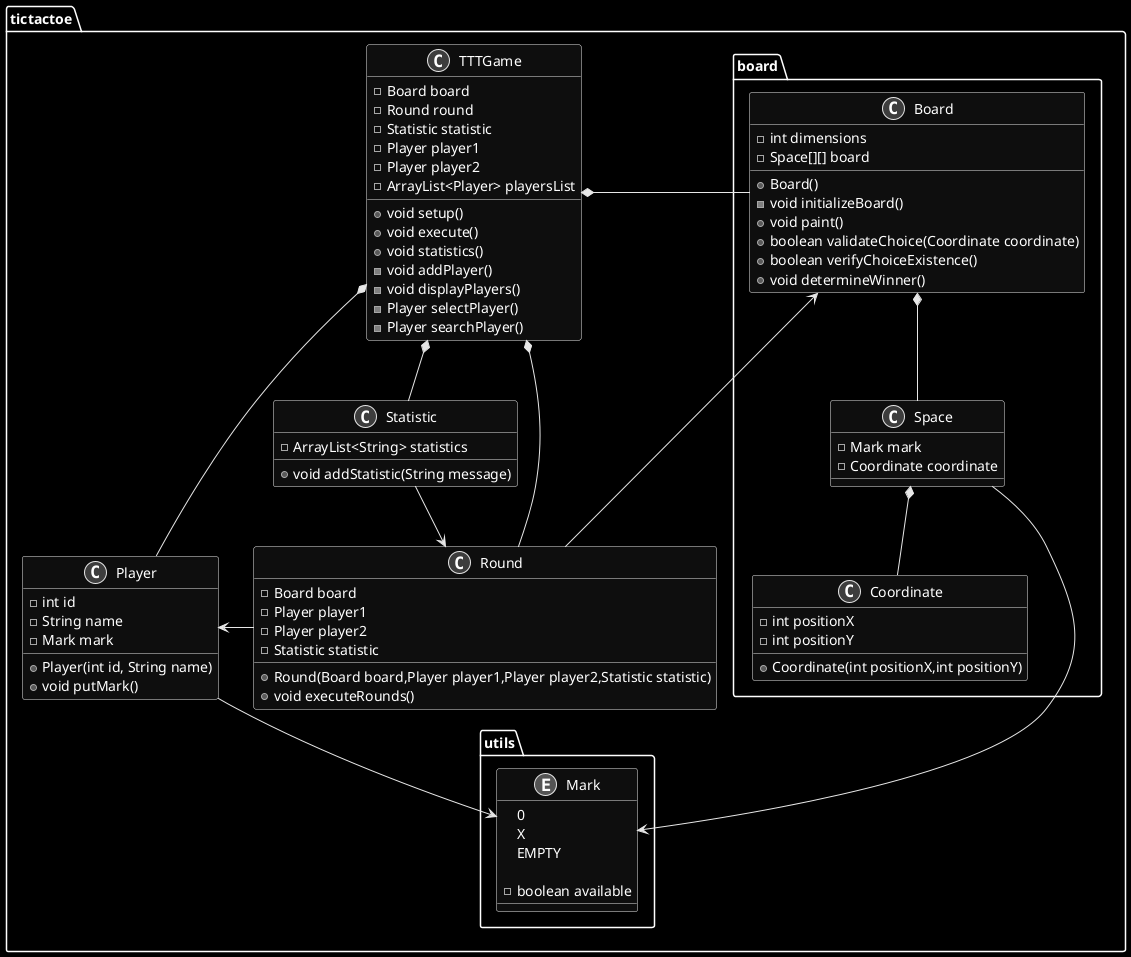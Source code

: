 @startuml ClassModel

skinparam monochrome reverse

package tictactoe{
    class TTTGame{
        -Board board
        -Round round
        -Statistic statistic
        -Player player1
        -Player player2
        -ArrayList<Player> playersList

        +void setup()
        +void execute()
        +void statistics()
        -void addPlayer()
        -void displayPlayers()
        -Player selectPlayer()
        -Player searchPlayer()
    }

    class Player{
        -int id
        -String name
        -Mark mark

        +Player(int id, String name)
        +void putMark()
    }

    class Round{
        -Board board
        -Player player1
        -Player player2
        -Statistic statistic

        +Round(Board board,Player player1,Player player2,Statistic statistic)
        +void executeRounds()
    }

    class Statistic{
        -ArrayList<String> statistics

        +void addStatistic(String message)
    }

    package board{
        class Board{
            -int dimensions
            -Space[][] board

            +Board()
            -void initializeBoard()
            +void paint()
            +boolean validateChoice(Coordinate coordinate)
            +boolean verifyChoiceExistence()
            +void determineWinner()
        }

        class Space{
            -Mark mark
            -Coordinate coordinate
        }

        class Coordinate{
            -int positionX
            -int positionY

            +Coordinate(int positionX,int positionY)
        }
    }

    package utils{
        enum Mark{
            0
            X
            EMPTY

            -boolean available
        }
    }
}

TTTGame *-left- Board
TTTGame *-- Player
TTTGame *-- Round
TTTGame *-- Statistic

Board *-- Space

Space *-- Coordinate

Round -left-> Board
Round -right-> Player

Statistic --> Round

Player --> Mark
Space --> Mark

@enduml